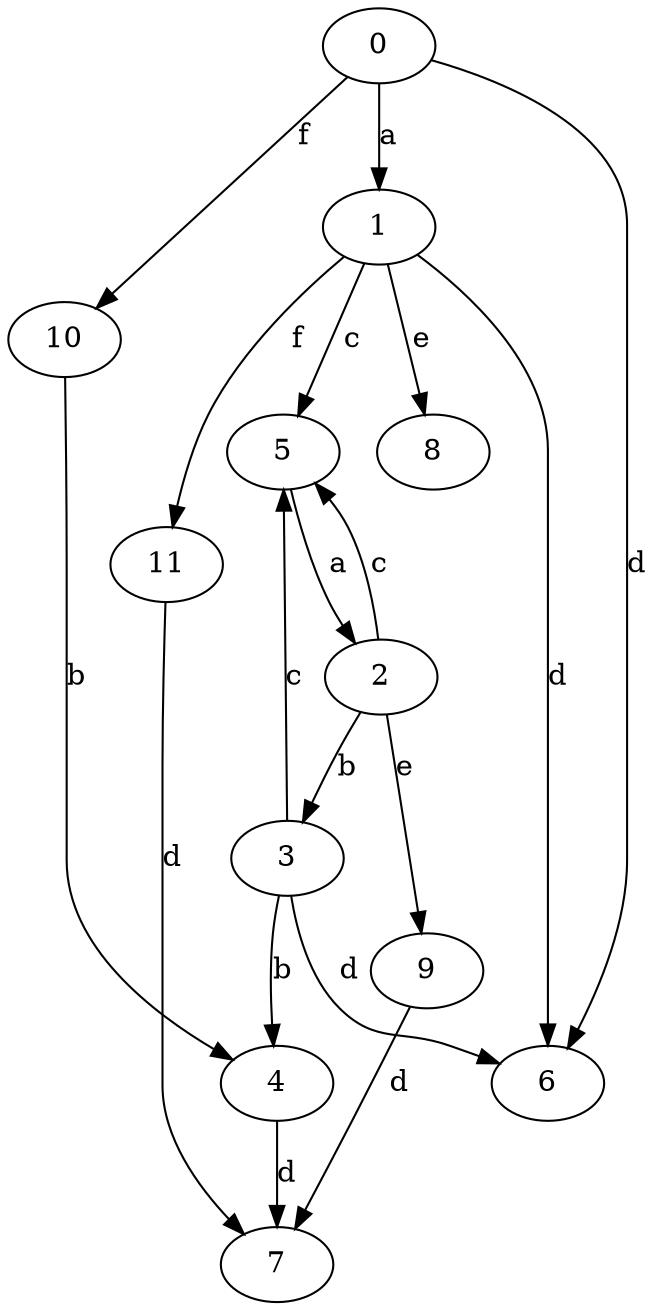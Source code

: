 strict digraph  {
1;
2;
3;
4;
0;
5;
6;
7;
8;
9;
10;
11;
1 -> 5  [label=c];
1 -> 6  [label=d];
1 -> 8  [label=e];
1 -> 11  [label=f];
2 -> 3  [label=b];
2 -> 5  [label=c];
2 -> 9  [label=e];
3 -> 4  [label=b];
3 -> 5  [label=c];
3 -> 6  [label=d];
4 -> 7  [label=d];
0 -> 1  [label=a];
0 -> 6  [label=d];
0 -> 10  [label=f];
5 -> 2  [label=a];
9 -> 7  [label=d];
10 -> 4  [label=b];
11 -> 7  [label=d];
}
